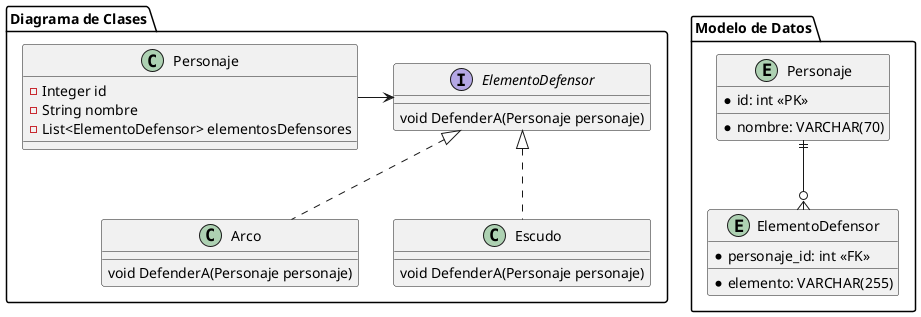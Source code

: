 @startuml

package "Diagrama de Clases" {

    class Personaje {
        - Integer id
        - String nombre
        - List<ElementoDefensor> elementosDefensores
    }

    interface ElementoDefensor {
        void DefenderA(Personaje personaje)
    }

    class Arco implements ElementoDefensor {
        void DefenderA(Personaje personaje)
    }

    class Escudo implements ElementoDefensor {
        void DefenderA(Personaje personaje)
    }

    Personaje --right> ElementoDefensor

}

package "Modelo de Datos" {
    entity "Personaje" as PersonajeTable {
        * id: int <<PK>>
        * nombre: VARCHAR(70)
    }

    entity "ElementoDefensor" as ElementoDefensorTable {
        * personaje_id: int <<FK>>
        * elemento: VARCHAR(255)
    }

    PersonajeTable ||--o{ ElementoDefensorTable
}

@enduml
